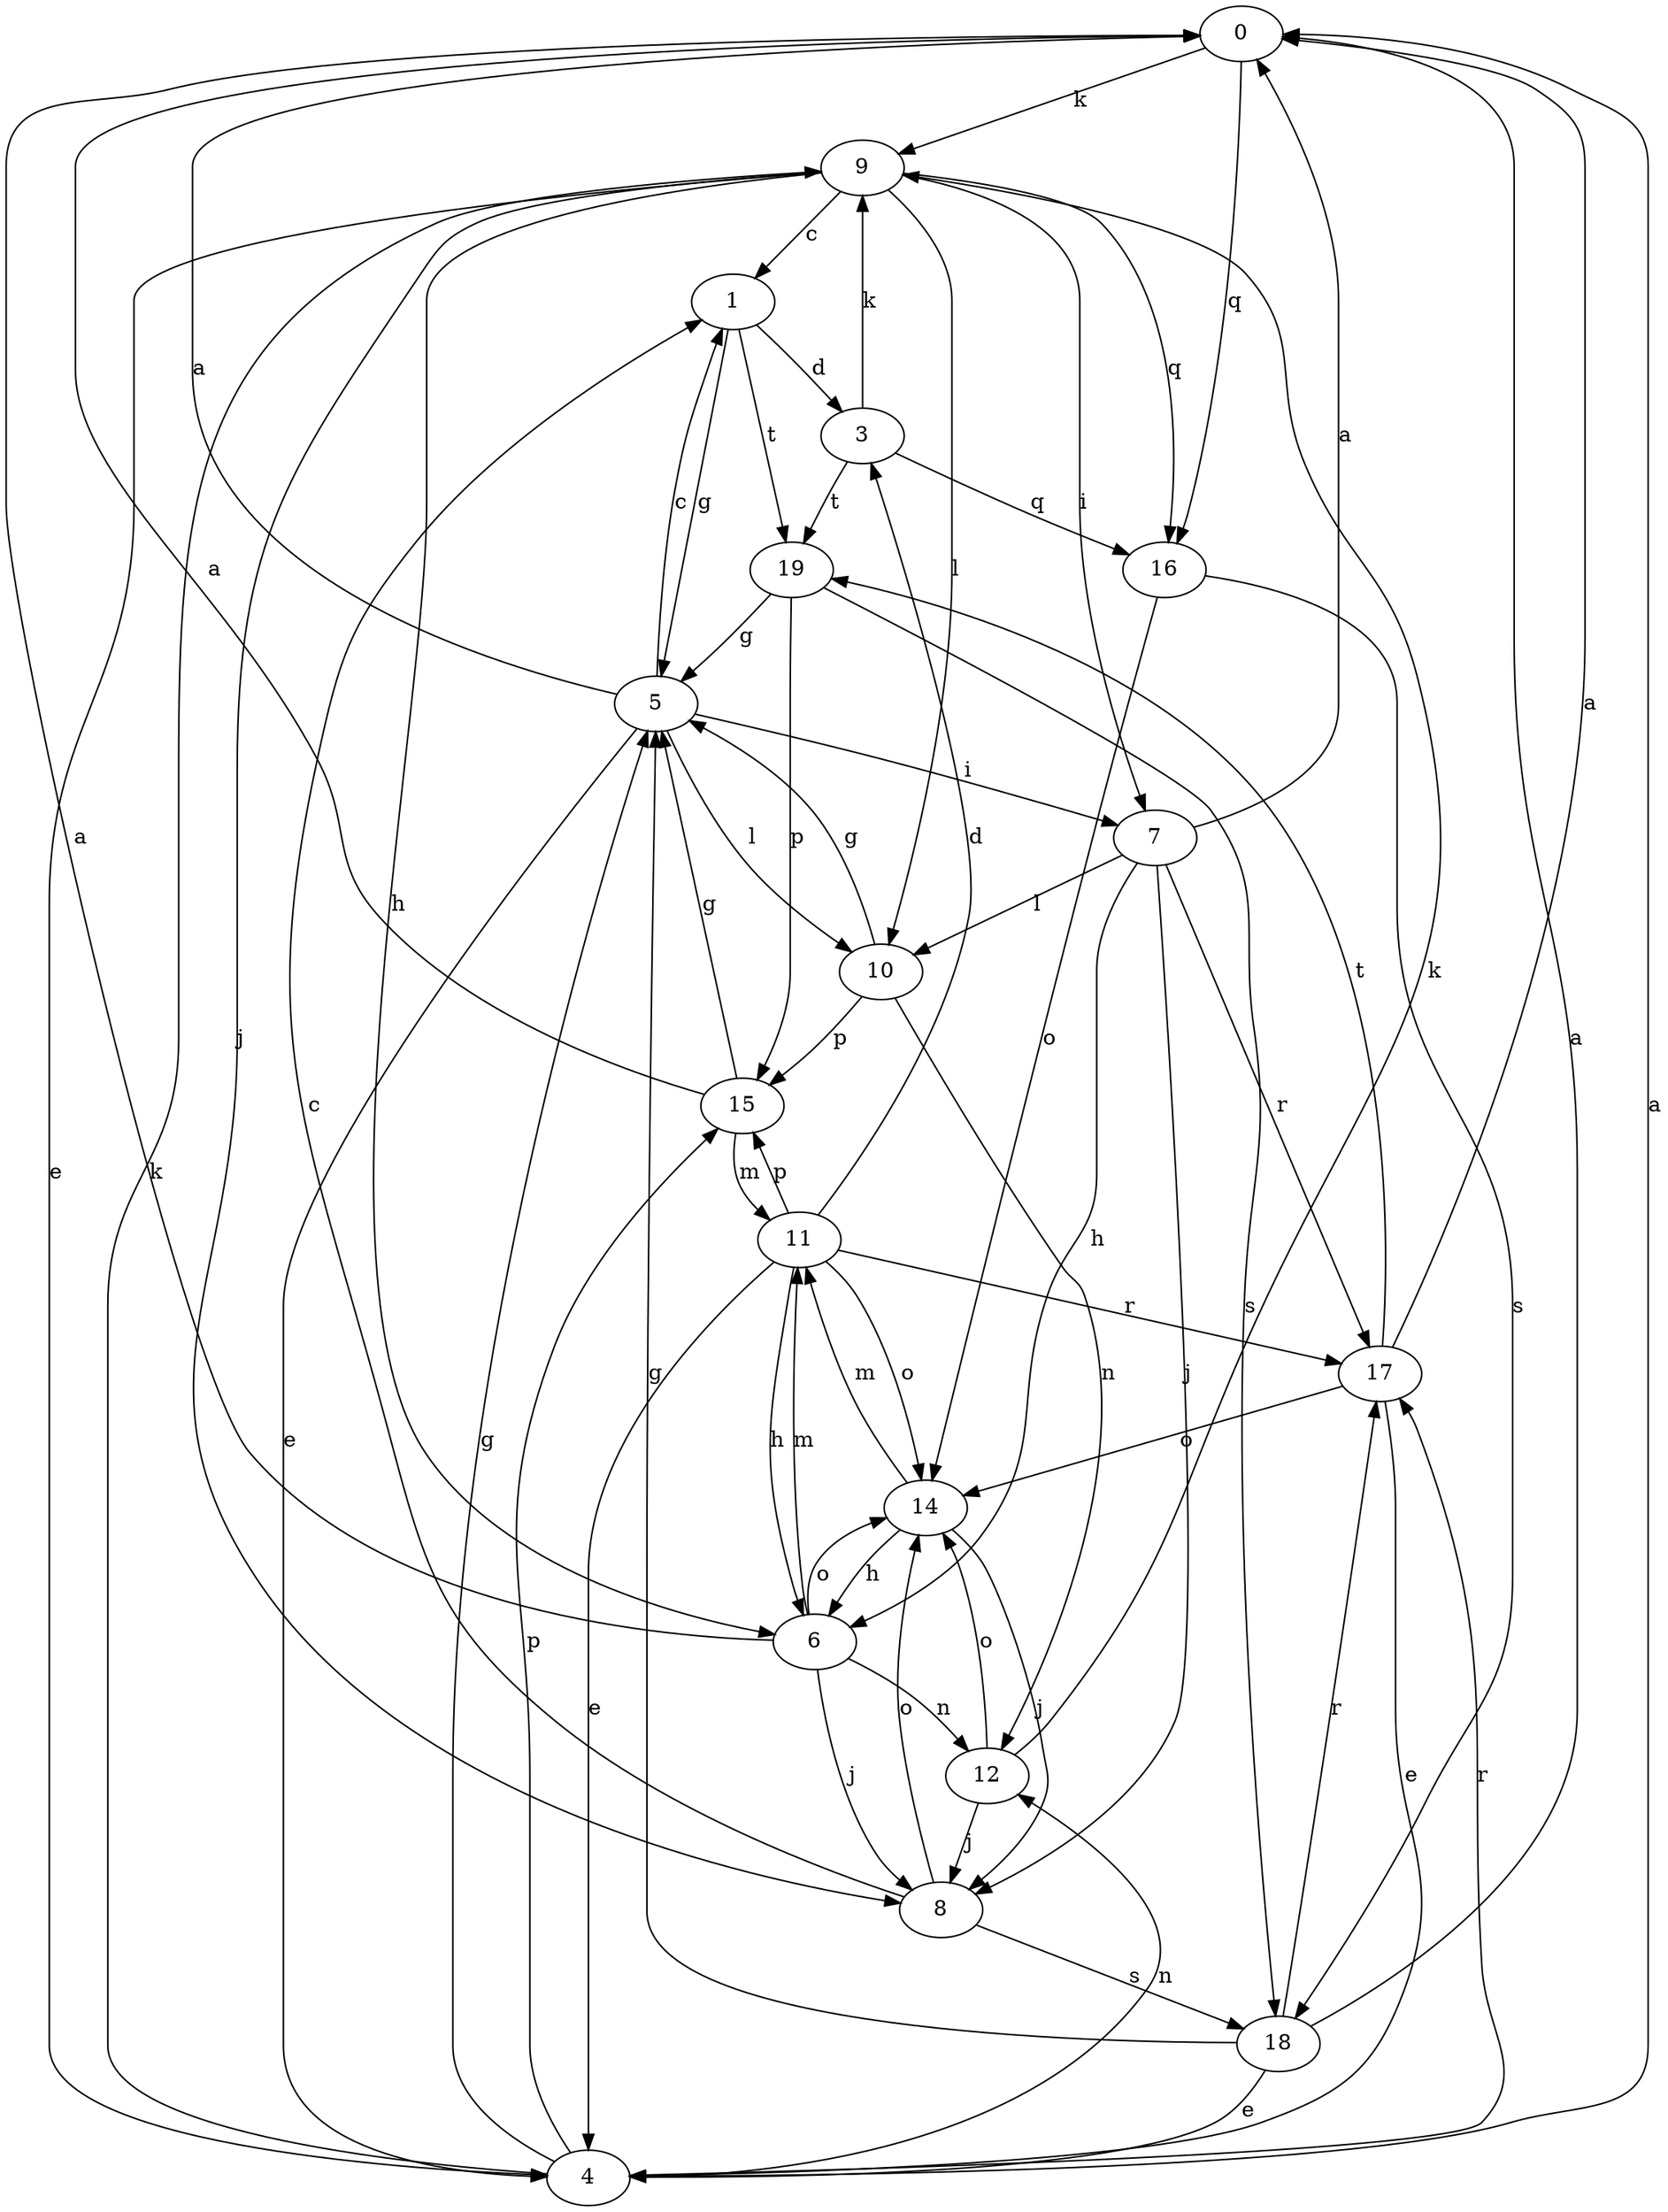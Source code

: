 strict digraph  {
0;
1;
3;
4;
5;
6;
7;
8;
9;
10;
11;
12;
14;
15;
16;
17;
18;
19;
0 -> 9  [label=k];
0 -> 16  [label=q];
1 -> 3  [label=d];
1 -> 5  [label=g];
1 -> 19  [label=t];
3 -> 9  [label=k];
3 -> 16  [label=q];
3 -> 19  [label=t];
4 -> 0  [label=a];
4 -> 5  [label=g];
4 -> 9  [label=k];
4 -> 12  [label=n];
4 -> 15  [label=p];
4 -> 17  [label=r];
5 -> 0  [label=a];
5 -> 1  [label=c];
5 -> 4  [label=e];
5 -> 7  [label=i];
5 -> 10  [label=l];
6 -> 0  [label=a];
6 -> 8  [label=j];
6 -> 11  [label=m];
6 -> 12  [label=n];
6 -> 14  [label=o];
7 -> 0  [label=a];
7 -> 6  [label=h];
7 -> 8  [label=j];
7 -> 10  [label=l];
7 -> 17  [label=r];
8 -> 1  [label=c];
8 -> 14  [label=o];
8 -> 18  [label=s];
9 -> 1  [label=c];
9 -> 4  [label=e];
9 -> 6  [label=h];
9 -> 7  [label=i];
9 -> 8  [label=j];
9 -> 10  [label=l];
9 -> 16  [label=q];
10 -> 5  [label=g];
10 -> 12  [label=n];
10 -> 15  [label=p];
11 -> 3  [label=d];
11 -> 4  [label=e];
11 -> 6  [label=h];
11 -> 14  [label=o];
11 -> 15  [label=p];
11 -> 17  [label=r];
12 -> 8  [label=j];
12 -> 9  [label=k];
12 -> 14  [label=o];
14 -> 6  [label=h];
14 -> 8  [label=j];
14 -> 11  [label=m];
15 -> 0  [label=a];
15 -> 5  [label=g];
15 -> 11  [label=m];
16 -> 14  [label=o];
16 -> 18  [label=s];
17 -> 0  [label=a];
17 -> 4  [label=e];
17 -> 14  [label=o];
17 -> 19  [label=t];
18 -> 0  [label=a];
18 -> 4  [label=e];
18 -> 5  [label=g];
18 -> 17  [label=r];
19 -> 5  [label=g];
19 -> 15  [label=p];
19 -> 18  [label=s];
}
